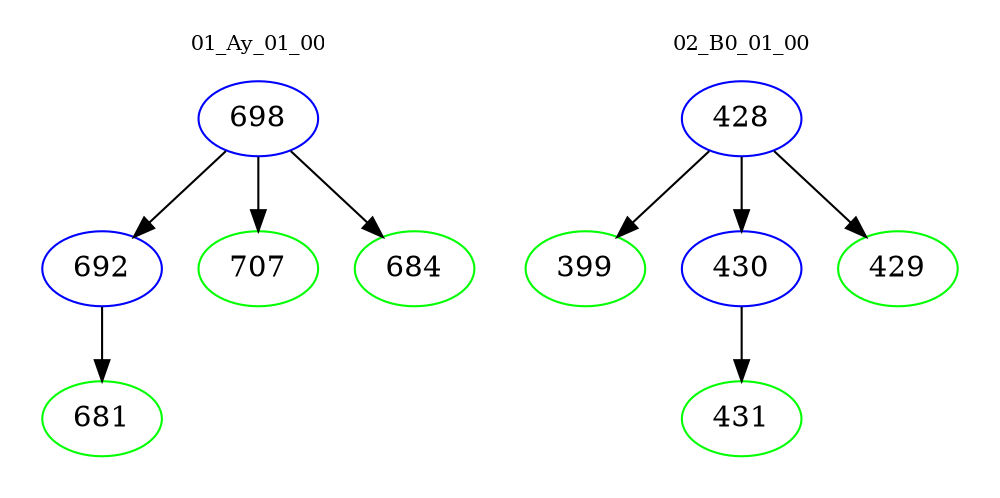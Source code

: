digraph{
subgraph cluster_0 {
color = white
label = "01_Ay_01_00";
fontsize=10;
T0_698 [label="698", color="blue"]
T0_698 -> T0_692 [color="black"]
T0_692 [label="692", color="blue"]
T0_692 -> T0_681 [color="black"]
T0_681 [label="681", color="green"]
T0_698 -> T0_707 [color="black"]
T0_707 [label="707", color="green"]
T0_698 -> T0_684 [color="black"]
T0_684 [label="684", color="green"]
}
subgraph cluster_1 {
color = white
label = "02_B0_01_00";
fontsize=10;
T1_428 [label="428", color="blue"]
T1_428 -> T1_399 [color="black"]
T1_399 [label="399", color="green"]
T1_428 -> T1_430 [color="black"]
T1_430 [label="430", color="blue"]
T1_430 -> T1_431 [color="black"]
T1_431 [label="431", color="green"]
T1_428 -> T1_429 [color="black"]
T1_429 [label="429", color="green"]
}
}

